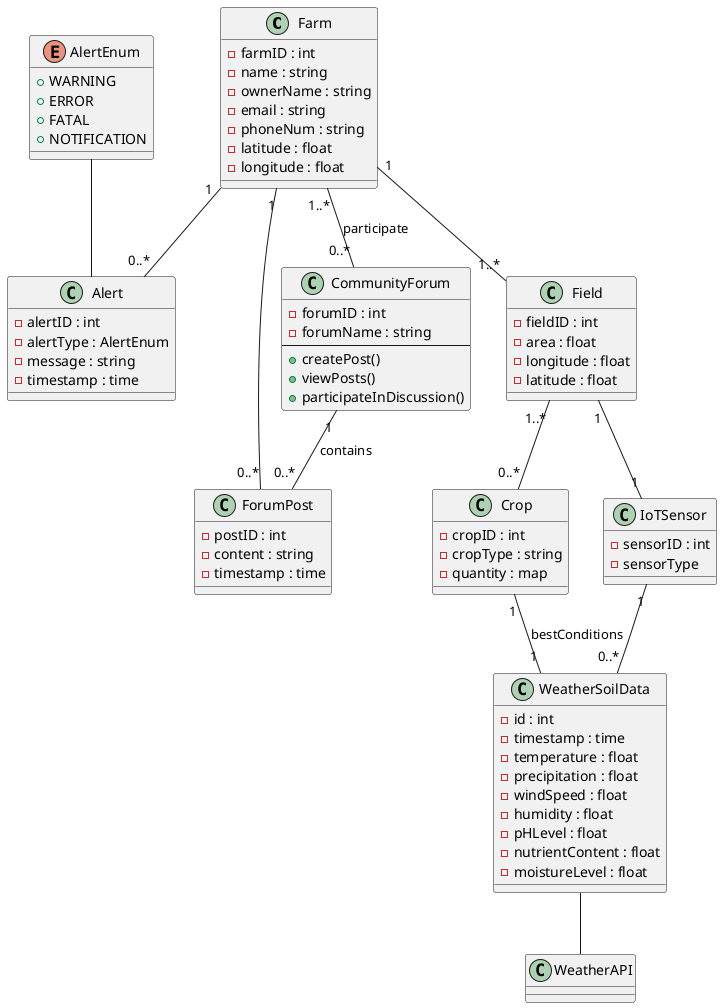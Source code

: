 @startuml

class Farm {
  - farmID : int
  - name : string
  - ownerName : string
  - email : string
  - phoneNum : string
  - latitude : float
  - longitude : float
}

class WeatherSoilData {
  - id : int
  - timestamp : time
  - temperature : float
  - precipitation : float
  - windSpeed : float
  - humidity : float
  - pHLevel : float
  - nutrientContent : float
  - moistureLevel : float
}

class Crop {
  - cropID : int
  - cropType : string
  - quantity : map
}

class Field {
  - fieldID : int
  - area : float
  - longitude : float
  - latitude : float
  
}

class IoTSensor {
  - sensorID : int
  - sensorType
}

class Alert {
  - alertID : int
  - alertType : AlertEnum
  - message : string
  - timestamp : time
}

enum AlertEnum {
  + WARNING
  + ERROR
  + FATAL
  + NOTIFICATION
}

class ForumPost {
  - postID : int
  - content : string
  - timestamp : time
}

class CommunityForum {
  - forumID : int
  - forumName : string
  --
  + createPost()
  + viewPosts()
  + participateInDiscussion()
}

Field "1..*" -- "0..*" Crop
WeatherSoilData -- WeatherAPI
Field "1" -- "1" IoTSensor
Crop "1" -- "1" WeatherSoilData : bestConditions
IoTSensor "1" -- "0..*" WeatherSoilData
Farm "1" -- "0..*" Alert
Farm "1" -- "1..*" Field
Farm "1..*" -- "0..*" CommunityForum : participate
CommunityForum "1" -- "0..*" ForumPost : contains
ForumPost "0..*" -- "1" Farm
AlertEnum -- Alert


@enduml